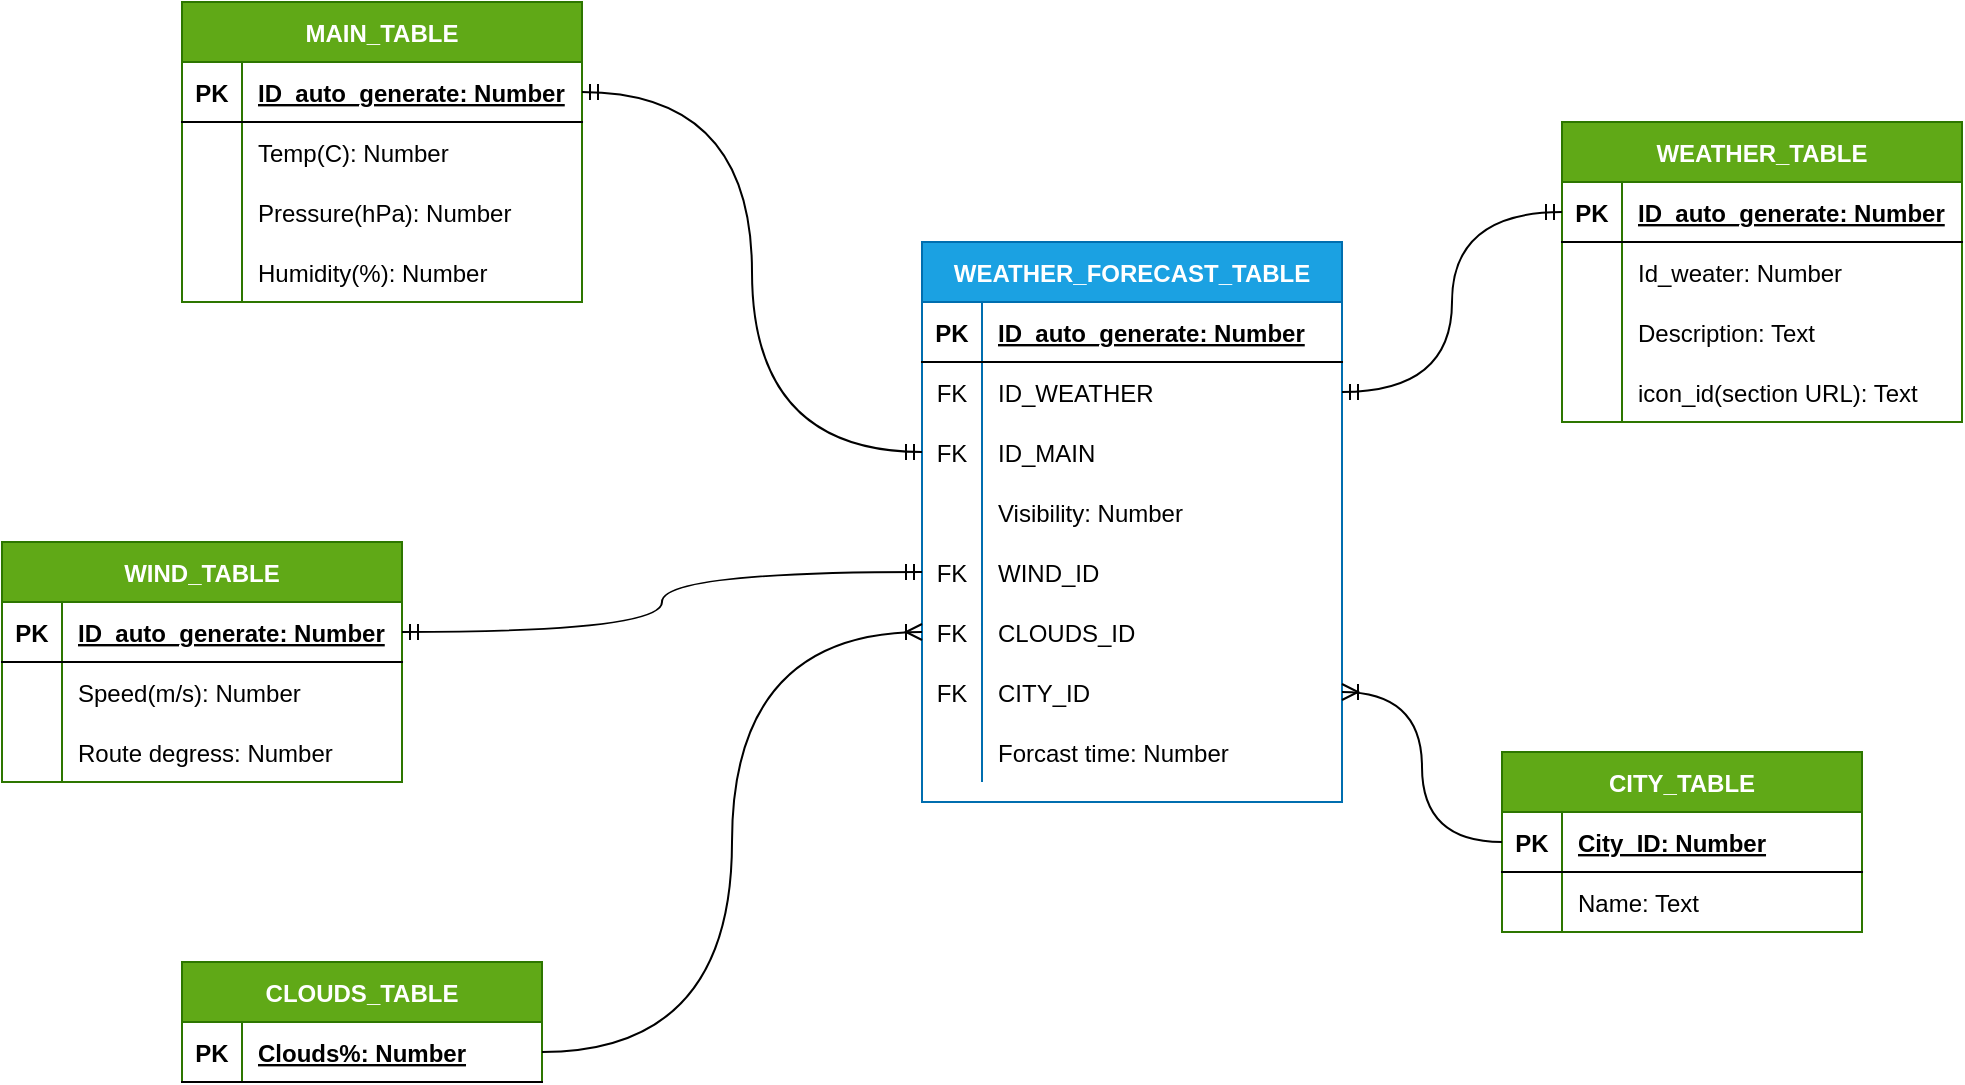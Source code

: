 <mxfile version="15.7.3" type="device"><diagram id="zvB2dYdB1QFP6SeHUPCx" name="Page-1"><mxGraphModel dx="1102" dy="582" grid="1" gridSize="10" guides="1" tooltips="1" connect="1" arrows="1" fold="1" page="1" pageScale="1" pageWidth="827" pageHeight="1169" math="0" shadow="0"><root><mxCell id="0"/><mxCell id="1" parent="0"/><mxCell id="CEZI8HgrvWMcSmOXQMCG-1" value="CITY_TABLE" style="shape=table;startSize=30;container=1;collapsible=1;childLayout=tableLayout;fixedRows=1;rowLines=0;fontStyle=1;align=center;resizeLast=1;fillColor=#60a917;strokeColor=#2D7600;fontColor=#ffffff;" parent="1" vertex="1"><mxGeometry x="750" y="415" width="180" height="90" as="geometry"/></mxCell><mxCell id="CEZI8HgrvWMcSmOXQMCG-2" value="" style="shape=partialRectangle;collapsible=0;dropTarget=0;pointerEvents=0;fillColor=none;top=0;left=0;bottom=1;right=0;points=[[0,0.5],[1,0.5]];portConstraint=eastwest;" parent="CEZI8HgrvWMcSmOXQMCG-1" vertex="1"><mxGeometry y="30" width="180" height="30" as="geometry"/></mxCell><mxCell id="CEZI8HgrvWMcSmOXQMCG-3" value="PK" style="shape=partialRectangle;connectable=0;fillColor=none;top=0;left=0;bottom=0;right=0;fontStyle=1;overflow=hidden;" parent="CEZI8HgrvWMcSmOXQMCG-2" vertex="1"><mxGeometry width="30" height="30" as="geometry"><mxRectangle width="30" height="30" as="alternateBounds"/></mxGeometry></mxCell><mxCell id="CEZI8HgrvWMcSmOXQMCG-4" value="City_ID: Number" style="shape=partialRectangle;connectable=0;fillColor=none;top=0;left=0;bottom=0;right=0;align=left;spacingLeft=6;fontStyle=5;overflow=hidden;" parent="CEZI8HgrvWMcSmOXQMCG-2" vertex="1"><mxGeometry x="30" width="150" height="30" as="geometry"><mxRectangle width="150" height="30" as="alternateBounds"/></mxGeometry></mxCell><mxCell id="CEZI8HgrvWMcSmOXQMCG-5" value="" style="shape=partialRectangle;collapsible=0;dropTarget=0;pointerEvents=0;fillColor=none;top=0;left=0;bottom=0;right=0;points=[[0,0.5],[1,0.5]];portConstraint=eastwest;" parent="CEZI8HgrvWMcSmOXQMCG-1" vertex="1"><mxGeometry y="60" width="180" height="30" as="geometry"/></mxCell><mxCell id="CEZI8HgrvWMcSmOXQMCG-6" value="" style="shape=partialRectangle;connectable=0;fillColor=none;top=0;left=0;bottom=0;right=0;editable=1;overflow=hidden;" parent="CEZI8HgrvWMcSmOXQMCG-5" vertex="1"><mxGeometry width="30" height="30" as="geometry"><mxRectangle width="30" height="30" as="alternateBounds"/></mxGeometry></mxCell><mxCell id="CEZI8HgrvWMcSmOXQMCG-7" value="Name: Text" style="shape=partialRectangle;connectable=0;fillColor=none;top=0;left=0;bottom=0;right=0;align=left;spacingLeft=6;overflow=hidden;" parent="CEZI8HgrvWMcSmOXQMCG-5" vertex="1"><mxGeometry x="30" width="150" height="30" as="geometry"><mxRectangle width="150" height="30" as="alternateBounds"/></mxGeometry></mxCell><mxCell id="CEZI8HgrvWMcSmOXQMCG-14" value="CLOUDS_TABLE" style="shape=table;startSize=30;container=1;collapsible=1;childLayout=tableLayout;fixedRows=1;rowLines=0;fontStyle=1;align=center;resizeLast=1;fillColor=#60a917;fontColor=#ffffff;strokeColor=#2D7600;" parent="1" vertex="1"><mxGeometry x="90" y="520" width="180" height="60" as="geometry"/></mxCell><mxCell id="CEZI8HgrvWMcSmOXQMCG-15" value="" style="shape=partialRectangle;collapsible=0;dropTarget=0;pointerEvents=0;fillColor=none;top=0;left=0;bottom=1;right=0;points=[[0,0.5],[1,0.5]];portConstraint=eastwest;" parent="CEZI8HgrvWMcSmOXQMCG-14" vertex="1"><mxGeometry y="30" width="180" height="30" as="geometry"/></mxCell><mxCell id="CEZI8HgrvWMcSmOXQMCG-16" value="PK" style="shape=partialRectangle;connectable=0;fillColor=none;top=0;left=0;bottom=0;right=0;fontStyle=1;overflow=hidden;" parent="CEZI8HgrvWMcSmOXQMCG-15" vertex="1"><mxGeometry width="30" height="30" as="geometry"><mxRectangle width="30" height="30" as="alternateBounds"/></mxGeometry></mxCell><mxCell id="CEZI8HgrvWMcSmOXQMCG-17" value="Clouds%: Number" style="shape=partialRectangle;connectable=0;fillColor=none;top=0;left=0;bottom=0;right=0;align=left;spacingLeft=6;fontStyle=5;overflow=hidden;" parent="CEZI8HgrvWMcSmOXQMCG-15" vertex="1"><mxGeometry x="30" width="150" height="30" as="geometry"><mxRectangle width="150" height="30" as="alternateBounds"/></mxGeometry></mxCell><mxCell id="CEZI8HgrvWMcSmOXQMCG-21" value="WIND_TABLE" style="shape=table;startSize=30;container=1;collapsible=1;childLayout=tableLayout;fixedRows=1;rowLines=0;fontStyle=1;align=center;resizeLast=1;fillColor=#60a917;fontColor=#ffffff;strokeColor=#2D7600;" parent="1" vertex="1"><mxGeometry y="310" width="200" height="120" as="geometry"/></mxCell><mxCell id="CEZI8HgrvWMcSmOXQMCG-22" value="" style="shape=partialRectangle;collapsible=0;dropTarget=0;pointerEvents=0;fillColor=none;top=0;left=0;bottom=1;right=0;points=[[0,0.5],[1,0.5]];portConstraint=eastwest;" parent="CEZI8HgrvWMcSmOXQMCG-21" vertex="1"><mxGeometry y="30" width="200" height="30" as="geometry"/></mxCell><mxCell id="CEZI8HgrvWMcSmOXQMCG-23" value="PK" style="shape=partialRectangle;connectable=0;fillColor=none;top=0;left=0;bottom=0;right=0;fontStyle=1;overflow=hidden;" parent="CEZI8HgrvWMcSmOXQMCG-22" vertex="1"><mxGeometry width="30" height="30" as="geometry"><mxRectangle width="30" height="30" as="alternateBounds"/></mxGeometry></mxCell><mxCell id="CEZI8HgrvWMcSmOXQMCG-24" value="ID_auto_generate: Number" style="shape=partialRectangle;connectable=0;fillColor=none;top=0;left=0;bottom=0;right=0;align=left;spacingLeft=6;fontStyle=5;overflow=hidden;" parent="CEZI8HgrvWMcSmOXQMCG-22" vertex="1"><mxGeometry x="30" width="170" height="30" as="geometry"><mxRectangle width="170" height="30" as="alternateBounds"/></mxGeometry></mxCell><mxCell id="CEZI8HgrvWMcSmOXQMCG-25" value="" style="shape=partialRectangle;collapsible=0;dropTarget=0;pointerEvents=0;fillColor=none;top=0;left=0;bottom=0;right=0;points=[[0,0.5],[1,0.5]];portConstraint=eastwest;" parent="CEZI8HgrvWMcSmOXQMCG-21" vertex="1"><mxGeometry y="60" width="200" height="30" as="geometry"/></mxCell><mxCell id="CEZI8HgrvWMcSmOXQMCG-26" value="" style="shape=partialRectangle;connectable=0;fillColor=none;top=0;left=0;bottom=0;right=0;editable=1;overflow=hidden;" parent="CEZI8HgrvWMcSmOXQMCG-25" vertex="1"><mxGeometry width="30" height="30" as="geometry"><mxRectangle width="30" height="30" as="alternateBounds"/></mxGeometry></mxCell><mxCell id="CEZI8HgrvWMcSmOXQMCG-27" value="Speed(m/s): Number" style="shape=partialRectangle;connectable=0;fillColor=none;top=0;left=0;bottom=0;right=0;align=left;spacingLeft=6;overflow=hidden;" parent="CEZI8HgrvWMcSmOXQMCG-25" vertex="1"><mxGeometry x="30" width="170" height="30" as="geometry"><mxRectangle width="170" height="30" as="alternateBounds"/></mxGeometry></mxCell><mxCell id="CEZI8HgrvWMcSmOXQMCG-28" value="" style="shape=partialRectangle;collapsible=0;dropTarget=0;pointerEvents=0;fillColor=none;top=0;left=0;bottom=0;right=0;points=[[0,0.5],[1,0.5]];portConstraint=eastwest;" parent="CEZI8HgrvWMcSmOXQMCG-21" vertex="1"><mxGeometry y="90" width="200" height="30" as="geometry"/></mxCell><mxCell id="CEZI8HgrvWMcSmOXQMCG-29" value="" style="shape=partialRectangle;connectable=0;fillColor=none;top=0;left=0;bottom=0;right=0;editable=1;overflow=hidden;" parent="CEZI8HgrvWMcSmOXQMCG-28" vertex="1"><mxGeometry width="30" height="30" as="geometry"><mxRectangle width="30" height="30" as="alternateBounds"/></mxGeometry></mxCell><mxCell id="CEZI8HgrvWMcSmOXQMCG-30" value="Route degress: Number" style="shape=partialRectangle;connectable=0;fillColor=none;top=0;left=0;bottom=0;right=0;align=left;spacingLeft=6;overflow=hidden;" parent="CEZI8HgrvWMcSmOXQMCG-28" vertex="1"><mxGeometry x="30" width="170" height="30" as="geometry"><mxRectangle width="170" height="30" as="alternateBounds"/></mxGeometry></mxCell><mxCell id="CEZI8HgrvWMcSmOXQMCG-31" value="MAIN_TABLE" style="shape=table;startSize=30;container=1;collapsible=1;childLayout=tableLayout;fixedRows=1;rowLines=0;fontStyle=1;align=center;resizeLast=1;fillColor=#60a917;fontColor=#ffffff;strokeColor=#2D7600;" parent="1" vertex="1"><mxGeometry x="90" y="40" width="200" height="150" as="geometry"/></mxCell><mxCell id="CEZI8HgrvWMcSmOXQMCG-32" value="" style="shape=partialRectangle;collapsible=0;dropTarget=0;pointerEvents=0;fillColor=none;top=0;left=0;bottom=1;right=0;points=[[0,0.5],[1,0.5]];portConstraint=eastwest;" parent="CEZI8HgrvWMcSmOXQMCG-31" vertex="1"><mxGeometry y="30" width="200" height="30" as="geometry"/></mxCell><mxCell id="CEZI8HgrvWMcSmOXQMCG-33" value="PK" style="shape=partialRectangle;connectable=0;fillColor=none;top=0;left=0;bottom=0;right=0;fontStyle=1;overflow=hidden;" parent="CEZI8HgrvWMcSmOXQMCG-32" vertex="1"><mxGeometry width="30" height="30" as="geometry"><mxRectangle width="30" height="30" as="alternateBounds"/></mxGeometry></mxCell><mxCell id="CEZI8HgrvWMcSmOXQMCG-34" value="ID_auto_generate: Number" style="shape=partialRectangle;connectable=0;fillColor=none;top=0;left=0;bottom=0;right=0;align=left;spacingLeft=6;fontStyle=5;overflow=hidden;" parent="CEZI8HgrvWMcSmOXQMCG-32" vertex="1"><mxGeometry x="30" width="170" height="30" as="geometry"><mxRectangle width="170" height="30" as="alternateBounds"/></mxGeometry></mxCell><mxCell id="CEZI8HgrvWMcSmOXQMCG-35" value="" style="shape=partialRectangle;collapsible=0;dropTarget=0;pointerEvents=0;fillColor=none;top=0;left=0;bottom=0;right=0;points=[[0,0.5],[1,0.5]];portConstraint=eastwest;" parent="CEZI8HgrvWMcSmOXQMCG-31" vertex="1"><mxGeometry y="60" width="200" height="30" as="geometry"/></mxCell><mxCell id="CEZI8HgrvWMcSmOXQMCG-36" value="" style="shape=partialRectangle;connectable=0;fillColor=none;top=0;left=0;bottom=0;right=0;editable=1;overflow=hidden;" parent="CEZI8HgrvWMcSmOXQMCG-35" vertex="1"><mxGeometry width="30" height="30" as="geometry"><mxRectangle width="30" height="30" as="alternateBounds"/></mxGeometry></mxCell><mxCell id="CEZI8HgrvWMcSmOXQMCG-37" value="Temp(C): Number" style="shape=partialRectangle;connectable=0;fillColor=none;top=0;left=0;bottom=0;right=0;align=left;spacingLeft=6;overflow=hidden;" parent="CEZI8HgrvWMcSmOXQMCG-35" vertex="1"><mxGeometry x="30" width="170" height="30" as="geometry"><mxRectangle width="170" height="30" as="alternateBounds"/></mxGeometry></mxCell><mxCell id="CEZI8HgrvWMcSmOXQMCG-38" value="" style="shape=partialRectangle;collapsible=0;dropTarget=0;pointerEvents=0;fillColor=none;top=0;left=0;bottom=0;right=0;points=[[0,0.5],[1,0.5]];portConstraint=eastwest;" parent="CEZI8HgrvWMcSmOXQMCG-31" vertex="1"><mxGeometry y="90" width="200" height="30" as="geometry"/></mxCell><mxCell id="CEZI8HgrvWMcSmOXQMCG-39" value="" style="shape=partialRectangle;connectable=0;fillColor=none;top=0;left=0;bottom=0;right=0;editable=1;overflow=hidden;" parent="CEZI8HgrvWMcSmOXQMCG-38" vertex="1"><mxGeometry width="30" height="30" as="geometry"><mxRectangle width="30" height="30" as="alternateBounds"/></mxGeometry></mxCell><mxCell id="CEZI8HgrvWMcSmOXQMCG-40" value="Pressure(hPa): Number" style="shape=partialRectangle;connectable=0;fillColor=none;top=0;left=0;bottom=0;right=0;align=left;spacingLeft=6;overflow=hidden;" parent="CEZI8HgrvWMcSmOXQMCG-38" vertex="1"><mxGeometry x="30" width="170" height="30" as="geometry"><mxRectangle width="170" height="30" as="alternateBounds"/></mxGeometry></mxCell><mxCell id="CEZI8HgrvWMcSmOXQMCG-51" value="" style="shape=partialRectangle;collapsible=0;dropTarget=0;pointerEvents=0;fillColor=none;top=0;left=0;bottom=0;right=0;points=[[0,0.5],[1,0.5]];portConstraint=eastwest;" parent="CEZI8HgrvWMcSmOXQMCG-31" vertex="1"><mxGeometry y="120" width="200" height="30" as="geometry"/></mxCell><mxCell id="CEZI8HgrvWMcSmOXQMCG-52" value="" style="shape=partialRectangle;connectable=0;fillColor=none;top=0;left=0;bottom=0;right=0;editable=1;overflow=hidden;" parent="CEZI8HgrvWMcSmOXQMCG-51" vertex="1"><mxGeometry width="30" height="30" as="geometry"><mxRectangle width="30" height="30" as="alternateBounds"/></mxGeometry></mxCell><mxCell id="CEZI8HgrvWMcSmOXQMCG-53" value="Humidity(%): Number" style="shape=partialRectangle;connectable=0;fillColor=none;top=0;left=0;bottom=0;right=0;align=left;spacingLeft=6;overflow=hidden;" parent="CEZI8HgrvWMcSmOXQMCG-51" vertex="1"><mxGeometry x="30" width="170" height="30" as="geometry"><mxRectangle width="170" height="30" as="alternateBounds"/></mxGeometry></mxCell><mxCell id="CEZI8HgrvWMcSmOXQMCG-54" value="WEATHER_TABLE" style="shape=table;startSize=30;container=1;collapsible=1;childLayout=tableLayout;fixedRows=1;rowLines=0;fontStyle=1;align=center;resizeLast=1;fillColor=#60a917;fontColor=#ffffff;strokeColor=#2D7600;" parent="1" vertex="1"><mxGeometry x="780" y="100" width="200" height="150" as="geometry"/></mxCell><mxCell id="CEZI8HgrvWMcSmOXQMCG-55" value="" style="shape=partialRectangle;collapsible=0;dropTarget=0;pointerEvents=0;fillColor=none;top=0;left=0;bottom=1;right=0;points=[[0,0.5],[1,0.5]];portConstraint=eastwest;" parent="CEZI8HgrvWMcSmOXQMCG-54" vertex="1"><mxGeometry y="30" width="200" height="30" as="geometry"/></mxCell><mxCell id="CEZI8HgrvWMcSmOXQMCG-56" value="PK" style="shape=partialRectangle;connectable=0;fillColor=none;top=0;left=0;bottom=0;right=0;fontStyle=1;overflow=hidden;" parent="CEZI8HgrvWMcSmOXQMCG-55" vertex="1"><mxGeometry width="30" height="30" as="geometry"><mxRectangle width="30" height="30" as="alternateBounds"/></mxGeometry></mxCell><mxCell id="CEZI8HgrvWMcSmOXQMCG-57" value="ID_auto_generate: Number" style="shape=partialRectangle;connectable=0;fillColor=none;top=0;left=0;bottom=0;right=0;align=left;spacingLeft=6;fontStyle=5;overflow=hidden;" parent="CEZI8HgrvWMcSmOXQMCG-55" vertex="1"><mxGeometry x="30" width="170" height="30" as="geometry"><mxRectangle width="170" height="30" as="alternateBounds"/></mxGeometry></mxCell><mxCell id="CEZI8HgrvWMcSmOXQMCG-58" value="" style="shape=partialRectangle;collapsible=0;dropTarget=0;pointerEvents=0;fillColor=none;top=0;left=0;bottom=0;right=0;points=[[0,0.5],[1,0.5]];portConstraint=eastwest;" parent="CEZI8HgrvWMcSmOXQMCG-54" vertex="1"><mxGeometry y="60" width="200" height="30" as="geometry"/></mxCell><mxCell id="CEZI8HgrvWMcSmOXQMCG-59" value="" style="shape=partialRectangle;connectable=0;fillColor=none;top=0;left=0;bottom=0;right=0;editable=1;overflow=hidden;" parent="CEZI8HgrvWMcSmOXQMCG-58" vertex="1"><mxGeometry width="30" height="30" as="geometry"><mxRectangle width="30" height="30" as="alternateBounds"/></mxGeometry></mxCell><mxCell id="CEZI8HgrvWMcSmOXQMCG-60" value="Id_weater: Number" style="shape=partialRectangle;connectable=0;fillColor=none;top=0;left=0;bottom=0;right=0;align=left;spacingLeft=6;overflow=hidden;" parent="CEZI8HgrvWMcSmOXQMCG-58" vertex="1"><mxGeometry x="30" width="170" height="30" as="geometry"><mxRectangle width="170" height="30" as="alternateBounds"/></mxGeometry></mxCell><mxCell id="CEZI8HgrvWMcSmOXQMCG-61" value="" style="shape=partialRectangle;collapsible=0;dropTarget=0;pointerEvents=0;fillColor=none;top=0;left=0;bottom=0;right=0;points=[[0,0.5],[1,0.5]];portConstraint=eastwest;" parent="CEZI8HgrvWMcSmOXQMCG-54" vertex="1"><mxGeometry y="90" width="200" height="30" as="geometry"/></mxCell><mxCell id="CEZI8HgrvWMcSmOXQMCG-62" value="" style="shape=partialRectangle;connectable=0;fillColor=none;top=0;left=0;bottom=0;right=0;editable=1;overflow=hidden;" parent="CEZI8HgrvWMcSmOXQMCG-61" vertex="1"><mxGeometry width="30" height="30" as="geometry"><mxRectangle width="30" height="30" as="alternateBounds"/></mxGeometry></mxCell><mxCell id="CEZI8HgrvWMcSmOXQMCG-63" value="Description: Text" style="shape=partialRectangle;connectable=0;fillColor=none;top=0;left=0;bottom=0;right=0;align=left;spacingLeft=6;overflow=hidden;" parent="CEZI8HgrvWMcSmOXQMCG-61" vertex="1"><mxGeometry x="30" width="170" height="30" as="geometry"><mxRectangle width="170" height="30" as="alternateBounds"/></mxGeometry></mxCell><mxCell id="CEZI8HgrvWMcSmOXQMCG-64" value="" style="shape=partialRectangle;collapsible=0;dropTarget=0;pointerEvents=0;fillColor=none;top=0;left=0;bottom=0;right=0;points=[[0,0.5],[1,0.5]];portConstraint=eastwest;" parent="CEZI8HgrvWMcSmOXQMCG-54" vertex="1"><mxGeometry y="120" width="200" height="30" as="geometry"/></mxCell><mxCell id="CEZI8HgrvWMcSmOXQMCG-65" value="" style="shape=partialRectangle;connectable=0;fillColor=none;top=0;left=0;bottom=0;right=0;editable=1;overflow=hidden;" parent="CEZI8HgrvWMcSmOXQMCG-64" vertex="1"><mxGeometry width="30" height="30" as="geometry"><mxRectangle width="30" height="30" as="alternateBounds"/></mxGeometry></mxCell><mxCell id="CEZI8HgrvWMcSmOXQMCG-66" value="icon_id(section URL): Text" style="shape=partialRectangle;connectable=0;fillColor=none;top=0;left=0;bottom=0;right=0;align=left;spacingLeft=6;overflow=hidden;" parent="CEZI8HgrvWMcSmOXQMCG-64" vertex="1"><mxGeometry x="30" width="170" height="30" as="geometry"><mxRectangle width="170" height="30" as="alternateBounds"/></mxGeometry></mxCell><mxCell id="CEZI8HgrvWMcSmOXQMCG-67" value="WEATHER_FORECAST_TABLE" style="shape=table;startSize=30;container=1;collapsible=1;childLayout=tableLayout;fixedRows=1;rowLines=0;fontStyle=1;align=center;resizeLast=1;fillColor=#1ba1e2;fontColor=#ffffff;strokeColor=#006EAF;" parent="1" vertex="1"><mxGeometry x="460" y="160" width="210" height="280" as="geometry"/></mxCell><mxCell id="CEZI8HgrvWMcSmOXQMCG-68" value="" style="shape=partialRectangle;collapsible=0;dropTarget=0;pointerEvents=0;fillColor=none;top=0;left=0;bottom=1;right=0;points=[[0,0.5],[1,0.5]];portConstraint=eastwest;" parent="CEZI8HgrvWMcSmOXQMCG-67" vertex="1"><mxGeometry y="30" width="210" height="30" as="geometry"/></mxCell><mxCell id="CEZI8HgrvWMcSmOXQMCG-69" value="PK" style="shape=partialRectangle;connectable=0;fillColor=none;top=0;left=0;bottom=0;right=0;fontStyle=1;overflow=hidden;" parent="CEZI8HgrvWMcSmOXQMCG-68" vertex="1"><mxGeometry width="30" height="30" as="geometry"><mxRectangle width="30" height="30" as="alternateBounds"/></mxGeometry></mxCell><mxCell id="CEZI8HgrvWMcSmOXQMCG-70" value="ID_auto_generate: Number" style="shape=partialRectangle;connectable=0;fillColor=none;top=0;left=0;bottom=0;right=0;align=left;spacingLeft=6;fontStyle=5;overflow=hidden;" parent="CEZI8HgrvWMcSmOXQMCG-68" vertex="1"><mxGeometry x="30" width="180" height="30" as="geometry"><mxRectangle width="180" height="30" as="alternateBounds"/></mxGeometry></mxCell><mxCell id="CEZI8HgrvWMcSmOXQMCG-71" value="" style="shape=partialRectangle;collapsible=0;dropTarget=0;pointerEvents=0;fillColor=none;top=0;left=0;bottom=0;right=0;points=[[0,0.5],[1,0.5]];portConstraint=eastwest;" parent="CEZI8HgrvWMcSmOXQMCG-67" vertex="1"><mxGeometry y="60" width="210" height="30" as="geometry"/></mxCell><mxCell id="CEZI8HgrvWMcSmOXQMCG-72" value="FK" style="shape=partialRectangle;connectable=0;fillColor=none;top=0;left=0;bottom=0;right=0;editable=1;overflow=hidden;" parent="CEZI8HgrvWMcSmOXQMCG-71" vertex="1"><mxGeometry width="30" height="30" as="geometry"><mxRectangle width="30" height="30" as="alternateBounds"/></mxGeometry></mxCell><mxCell id="CEZI8HgrvWMcSmOXQMCG-73" value="ID_WEATHER" style="shape=partialRectangle;connectable=0;fillColor=none;top=0;left=0;bottom=0;right=0;align=left;spacingLeft=6;overflow=hidden;" parent="CEZI8HgrvWMcSmOXQMCG-71" vertex="1"><mxGeometry x="30" width="180" height="30" as="geometry"><mxRectangle width="180" height="30" as="alternateBounds"/></mxGeometry></mxCell><mxCell id="CEZI8HgrvWMcSmOXQMCG-74" value="" style="shape=partialRectangle;collapsible=0;dropTarget=0;pointerEvents=0;fillColor=none;top=0;left=0;bottom=0;right=0;points=[[0,0.5],[1,0.5]];portConstraint=eastwest;" parent="CEZI8HgrvWMcSmOXQMCG-67" vertex="1"><mxGeometry y="90" width="210" height="30" as="geometry"/></mxCell><mxCell id="CEZI8HgrvWMcSmOXQMCG-75" value="FK" style="shape=partialRectangle;connectable=0;fillColor=none;top=0;left=0;bottom=0;right=0;editable=1;overflow=hidden;" parent="CEZI8HgrvWMcSmOXQMCG-74" vertex="1"><mxGeometry width="30" height="30" as="geometry"><mxRectangle width="30" height="30" as="alternateBounds"/></mxGeometry></mxCell><mxCell id="CEZI8HgrvWMcSmOXQMCG-76" value="ID_MAIN" style="shape=partialRectangle;connectable=0;fillColor=none;top=0;left=0;bottom=0;right=0;align=left;spacingLeft=6;overflow=hidden;" parent="CEZI8HgrvWMcSmOXQMCG-74" vertex="1"><mxGeometry x="30" width="180" height="30" as="geometry"><mxRectangle width="180" height="30" as="alternateBounds"/></mxGeometry></mxCell><mxCell id="CEZI8HgrvWMcSmOXQMCG-77" value="" style="shape=partialRectangle;collapsible=0;dropTarget=0;pointerEvents=0;fillColor=none;top=0;left=0;bottom=0;right=0;points=[[0,0.5],[1,0.5]];portConstraint=eastwest;" parent="CEZI8HgrvWMcSmOXQMCG-67" vertex="1"><mxGeometry y="120" width="210" height="30" as="geometry"/></mxCell><mxCell id="CEZI8HgrvWMcSmOXQMCG-78" value="" style="shape=partialRectangle;connectable=0;fillColor=none;top=0;left=0;bottom=0;right=0;editable=1;overflow=hidden;" parent="CEZI8HgrvWMcSmOXQMCG-77" vertex="1"><mxGeometry width="30" height="30" as="geometry"><mxRectangle width="30" height="30" as="alternateBounds"/></mxGeometry></mxCell><mxCell id="CEZI8HgrvWMcSmOXQMCG-79" value="Visibility: Number" style="shape=partialRectangle;connectable=0;fillColor=none;top=0;left=0;bottom=0;right=0;align=left;spacingLeft=6;overflow=hidden;" parent="CEZI8HgrvWMcSmOXQMCG-77" vertex="1"><mxGeometry x="30" width="180" height="30" as="geometry"><mxRectangle width="180" height="30" as="alternateBounds"/></mxGeometry></mxCell><mxCell id="CEZI8HgrvWMcSmOXQMCG-83" value="" style="shape=partialRectangle;collapsible=0;dropTarget=0;pointerEvents=0;fillColor=none;top=0;left=0;bottom=0;right=0;points=[[0,0.5],[1,0.5]];portConstraint=eastwest;" parent="CEZI8HgrvWMcSmOXQMCG-67" vertex="1"><mxGeometry y="150" width="210" height="30" as="geometry"/></mxCell><mxCell id="CEZI8HgrvWMcSmOXQMCG-84" value="FK" style="shape=partialRectangle;connectable=0;fillColor=none;top=0;left=0;bottom=0;right=0;editable=1;overflow=hidden;" parent="CEZI8HgrvWMcSmOXQMCG-83" vertex="1"><mxGeometry width="30" height="30" as="geometry"><mxRectangle width="30" height="30" as="alternateBounds"/></mxGeometry></mxCell><mxCell id="CEZI8HgrvWMcSmOXQMCG-85" value="WIND_ID" style="shape=partialRectangle;connectable=0;fillColor=none;top=0;left=0;bottom=0;right=0;align=left;spacingLeft=6;overflow=hidden;" parent="CEZI8HgrvWMcSmOXQMCG-83" vertex="1"><mxGeometry x="30" width="180" height="30" as="geometry"><mxRectangle width="180" height="30" as="alternateBounds"/></mxGeometry></mxCell><mxCell id="CEZI8HgrvWMcSmOXQMCG-86" value="" style="shape=partialRectangle;collapsible=0;dropTarget=0;pointerEvents=0;fillColor=none;top=0;left=0;bottom=0;right=0;points=[[0,0.5],[1,0.5]];portConstraint=eastwest;" parent="CEZI8HgrvWMcSmOXQMCG-67" vertex="1"><mxGeometry y="180" width="210" height="30" as="geometry"/></mxCell><mxCell id="CEZI8HgrvWMcSmOXQMCG-87" value="FK" style="shape=partialRectangle;connectable=0;fillColor=none;top=0;left=0;bottom=0;right=0;editable=1;overflow=hidden;" parent="CEZI8HgrvWMcSmOXQMCG-86" vertex="1"><mxGeometry width="30" height="30" as="geometry"><mxRectangle width="30" height="30" as="alternateBounds"/></mxGeometry></mxCell><mxCell id="CEZI8HgrvWMcSmOXQMCG-88" value="CLOUDS_ID" style="shape=partialRectangle;connectable=0;fillColor=none;top=0;left=0;bottom=0;right=0;align=left;spacingLeft=6;overflow=hidden;" parent="CEZI8HgrvWMcSmOXQMCG-86" vertex="1"><mxGeometry x="30" width="180" height="30" as="geometry"><mxRectangle width="180" height="30" as="alternateBounds"/></mxGeometry></mxCell><mxCell id="CEZI8HgrvWMcSmOXQMCG-89" value="" style="shape=partialRectangle;collapsible=0;dropTarget=0;pointerEvents=0;fillColor=none;top=0;left=0;bottom=0;right=0;points=[[0,0.5],[1,0.5]];portConstraint=eastwest;" parent="CEZI8HgrvWMcSmOXQMCG-67" vertex="1"><mxGeometry y="210" width="210" height="30" as="geometry"/></mxCell><mxCell id="CEZI8HgrvWMcSmOXQMCG-90" value="FK" style="shape=partialRectangle;connectable=0;fillColor=none;top=0;left=0;bottom=0;right=0;editable=1;overflow=hidden;" parent="CEZI8HgrvWMcSmOXQMCG-89" vertex="1"><mxGeometry width="30" height="30" as="geometry"><mxRectangle width="30" height="30" as="alternateBounds"/></mxGeometry></mxCell><mxCell id="CEZI8HgrvWMcSmOXQMCG-91" value="CITY_ID" style="shape=partialRectangle;connectable=0;fillColor=none;top=0;left=0;bottom=0;right=0;align=left;spacingLeft=6;overflow=hidden;shadow=0;" parent="CEZI8HgrvWMcSmOXQMCG-89" vertex="1"><mxGeometry x="30" width="180" height="30" as="geometry"><mxRectangle width="180" height="30" as="alternateBounds"/></mxGeometry></mxCell><mxCell id="mKGTWQv33mKdQPloUt_N-4" value="" style="shape=partialRectangle;collapsible=0;dropTarget=0;pointerEvents=0;fillColor=none;top=0;left=0;bottom=0;right=0;points=[[0,0.5],[1,0.5]];portConstraint=eastwest;" vertex="1" parent="CEZI8HgrvWMcSmOXQMCG-67"><mxGeometry y="240" width="210" height="30" as="geometry"/></mxCell><mxCell id="mKGTWQv33mKdQPloUt_N-5" value="" style="shape=partialRectangle;connectable=0;fillColor=none;top=0;left=0;bottom=0;right=0;editable=1;overflow=hidden;" vertex="1" parent="mKGTWQv33mKdQPloUt_N-4"><mxGeometry width="30" height="30" as="geometry"><mxRectangle width="30" height="30" as="alternateBounds"/></mxGeometry></mxCell><mxCell id="mKGTWQv33mKdQPloUt_N-6" value="Forcast time: Number" style="shape=partialRectangle;connectable=0;fillColor=none;top=0;left=0;bottom=0;right=0;align=left;spacingLeft=6;overflow=hidden;" vertex="1" parent="mKGTWQv33mKdQPloUt_N-4"><mxGeometry x="30" width="180" height="30" as="geometry"><mxRectangle width="180" height="30" as="alternateBounds"/></mxGeometry></mxCell><mxCell id="CEZI8HgrvWMcSmOXQMCG-80" value="" style="edgeStyle=orthogonalEdgeStyle;fontSize=12;html=1;endArrow=ERmandOne;startArrow=ERmandOne;rounded=0;entryX=0;entryY=0.5;entryDx=0;entryDy=0;exitX=1;exitY=0.5;exitDx=0;exitDy=0;elbow=vertical;curved=1;" parent="1" source="CEZI8HgrvWMcSmOXQMCG-71" target="CEZI8HgrvWMcSmOXQMCG-55" edge="1"><mxGeometry width="100" height="100" relative="1" as="geometry"><mxPoint x="660" y="390" as="sourcePoint"/><mxPoint x="760" y="290" as="targetPoint"/></mxGeometry></mxCell><mxCell id="CEZI8HgrvWMcSmOXQMCG-82" value="" style="edgeStyle=orthogonalEdgeStyle;fontSize=12;html=1;endArrow=ERmandOne;startArrow=ERmandOne;rounded=0;entryX=0;entryY=0.5;entryDx=0;entryDy=0;exitX=1;exitY=0.5;exitDx=0;exitDy=0;elbow=vertical;curved=1;" parent="1" source="CEZI8HgrvWMcSmOXQMCG-32" target="CEZI8HgrvWMcSmOXQMCG-74" edge="1"><mxGeometry width="100" height="100" relative="1" as="geometry"><mxPoint x="210" y="290" as="sourcePoint"/><mxPoint x="420" y="210" as="targetPoint"/></mxGeometry></mxCell><mxCell id="CEZI8HgrvWMcSmOXQMCG-92" value="" style="edgeStyle=orthogonalEdgeStyle;fontSize=12;html=1;endArrow=ERmandOne;startArrow=ERmandOne;rounded=0;entryX=0;entryY=0.5;entryDx=0;entryDy=0;exitX=1;exitY=0.5;exitDx=0;exitDy=0;elbow=vertical;curved=1;" parent="1" source="CEZI8HgrvWMcSmOXQMCG-22" target="CEZI8HgrvWMcSmOXQMCG-83" edge="1"><mxGeometry width="100" height="100" relative="1" as="geometry"><mxPoint x="260" y="145" as="sourcePoint"/><mxPoint x="440" y="245" as="targetPoint"/></mxGeometry></mxCell><mxCell id="mKGTWQv33mKdQPloUt_N-2" value="" style="edgeStyle=orthogonalEdgeStyle;fontSize=12;html=1;endArrow=ERoneToMany;rounded=0;exitX=1;exitY=0.5;exitDx=0;exitDy=0;entryX=0;entryY=0.5;entryDx=0;entryDy=0;curved=1;" edge="1" parent="1" source="CEZI8HgrvWMcSmOXQMCG-15" target="CEZI8HgrvWMcSmOXQMCG-86"><mxGeometry width="100" height="100" relative="1" as="geometry"><mxPoint x="240" y="480" as="sourcePoint"/><mxPoint x="340" y="380" as="targetPoint"/></mxGeometry></mxCell><mxCell id="mKGTWQv33mKdQPloUt_N-3" value="" style="edgeStyle=orthogonalEdgeStyle;fontSize=12;html=1;endArrow=ERoneToMany;rounded=0;entryX=1;entryY=0.5;entryDx=0;entryDy=0;curved=1;" edge="1" parent="1" source="CEZI8HgrvWMcSmOXQMCG-2" target="CEZI8HgrvWMcSmOXQMCG-89"><mxGeometry width="100" height="100" relative="1" as="geometry"><mxPoint x="250" y="485" as="sourcePoint"/><mxPoint x="440" y="335" as="targetPoint"/></mxGeometry></mxCell></root></mxGraphModel></diagram></mxfile>